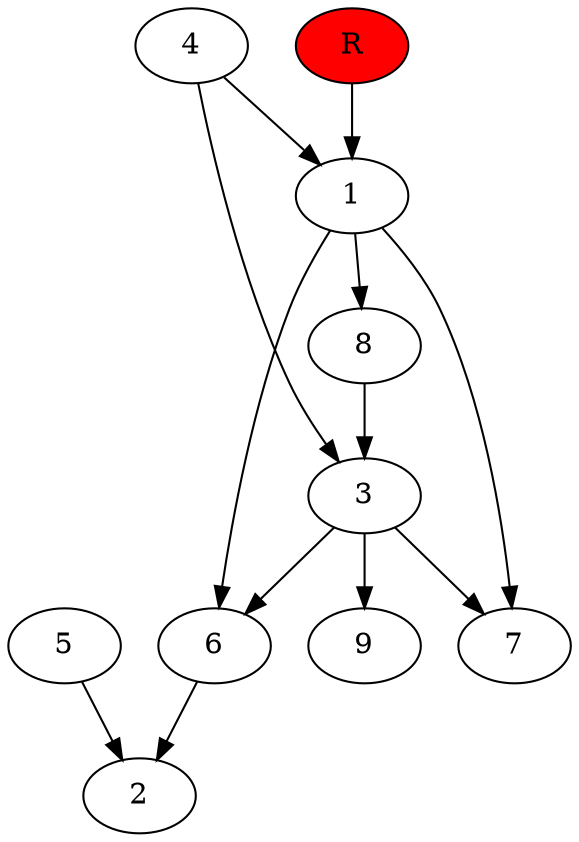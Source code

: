 digraph prb17151 {
	1
	2
	3
	4
	5
	6
	7
	8
	R [fillcolor="#ff0000" style=filled]
	1 -> 6
	1 -> 7
	1 -> 8
	3 -> 6
	3 -> 7
	3 -> 9
	4 -> 1
	4 -> 3
	5 -> 2
	6 -> 2
	8 -> 3
	R -> 1
}
